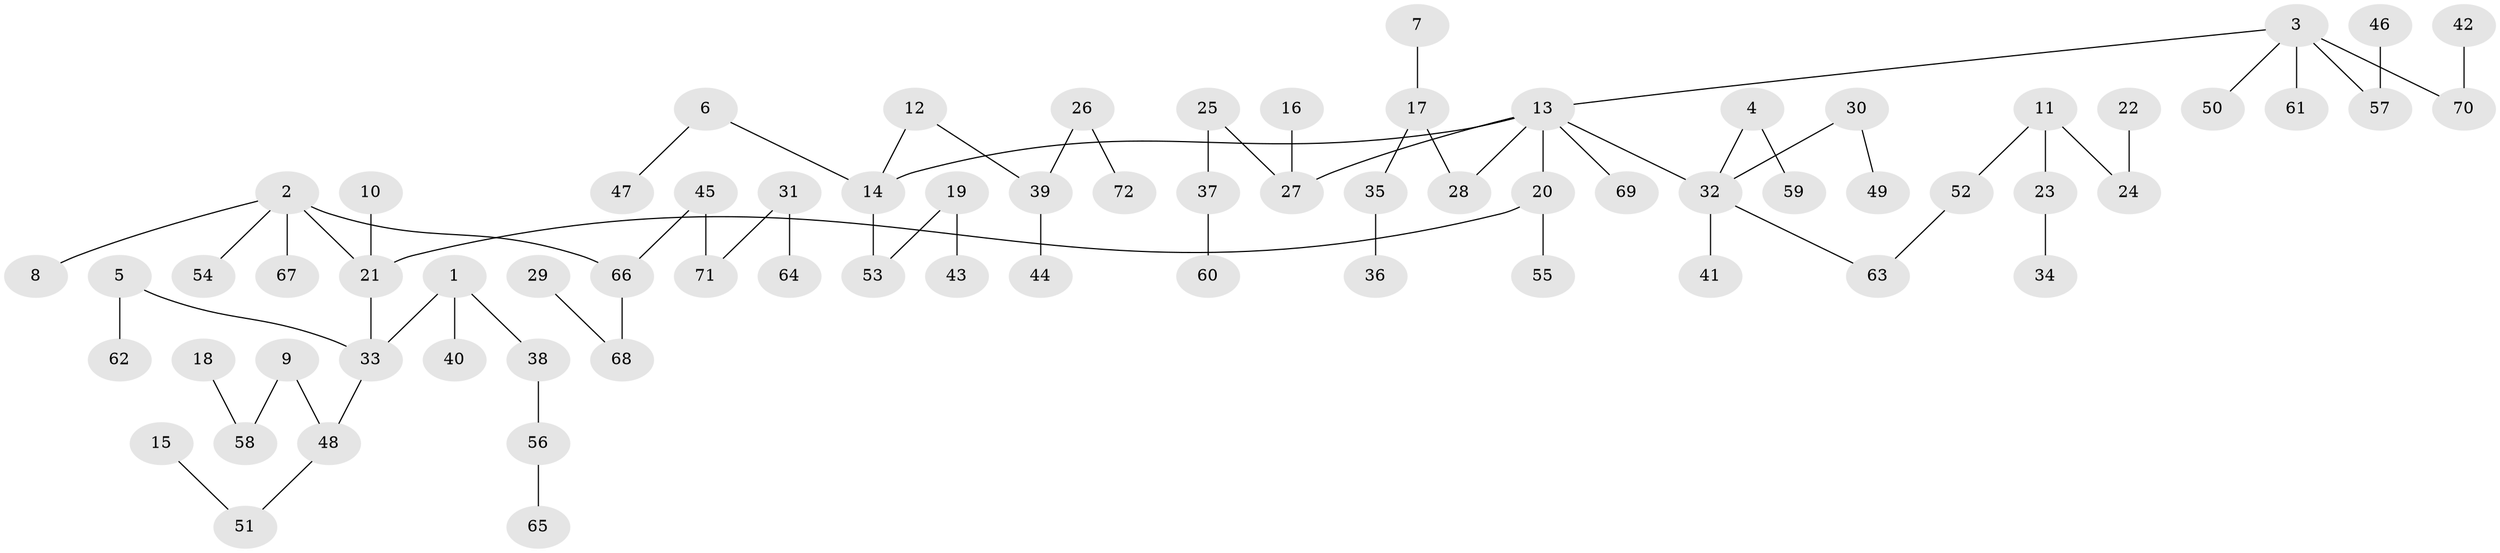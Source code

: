 // original degree distribution, {6: 0.02097902097902098, 3: 0.16783216783216784, 5: 0.02097902097902098, 1: 0.48951048951048953, 4: 0.04195804195804196, 8: 0.006993006993006993, 7: 0.006993006993006993, 2: 0.24475524475524477}
// Generated by graph-tools (version 1.1) at 2025/02/03/09/25 03:02:20]
// undirected, 72 vertices, 71 edges
graph export_dot {
graph [start="1"]
  node [color=gray90,style=filled];
  1;
  2;
  3;
  4;
  5;
  6;
  7;
  8;
  9;
  10;
  11;
  12;
  13;
  14;
  15;
  16;
  17;
  18;
  19;
  20;
  21;
  22;
  23;
  24;
  25;
  26;
  27;
  28;
  29;
  30;
  31;
  32;
  33;
  34;
  35;
  36;
  37;
  38;
  39;
  40;
  41;
  42;
  43;
  44;
  45;
  46;
  47;
  48;
  49;
  50;
  51;
  52;
  53;
  54;
  55;
  56;
  57;
  58;
  59;
  60;
  61;
  62;
  63;
  64;
  65;
  66;
  67;
  68;
  69;
  70;
  71;
  72;
  1 -- 33 [weight=1.0];
  1 -- 38 [weight=1.0];
  1 -- 40 [weight=1.0];
  2 -- 8 [weight=1.0];
  2 -- 21 [weight=1.0];
  2 -- 54 [weight=1.0];
  2 -- 66 [weight=1.0];
  2 -- 67 [weight=1.0];
  3 -- 13 [weight=1.0];
  3 -- 50 [weight=1.0];
  3 -- 57 [weight=1.0];
  3 -- 61 [weight=1.0];
  3 -- 70 [weight=1.0];
  4 -- 32 [weight=1.0];
  4 -- 59 [weight=1.0];
  5 -- 33 [weight=1.0];
  5 -- 62 [weight=1.0];
  6 -- 14 [weight=1.0];
  6 -- 47 [weight=1.0];
  7 -- 17 [weight=1.0];
  9 -- 48 [weight=1.0];
  9 -- 58 [weight=1.0];
  10 -- 21 [weight=1.0];
  11 -- 23 [weight=1.0];
  11 -- 24 [weight=1.0];
  11 -- 52 [weight=1.0];
  12 -- 14 [weight=1.0];
  12 -- 39 [weight=1.0];
  13 -- 14 [weight=1.0];
  13 -- 20 [weight=1.0];
  13 -- 27 [weight=1.0];
  13 -- 28 [weight=1.0];
  13 -- 32 [weight=1.0];
  13 -- 69 [weight=1.0];
  14 -- 53 [weight=1.0];
  15 -- 51 [weight=1.0];
  16 -- 27 [weight=1.0];
  17 -- 28 [weight=1.0];
  17 -- 35 [weight=1.0];
  18 -- 58 [weight=1.0];
  19 -- 43 [weight=1.0];
  19 -- 53 [weight=1.0];
  20 -- 21 [weight=1.0];
  20 -- 55 [weight=1.0];
  21 -- 33 [weight=1.0];
  22 -- 24 [weight=1.0];
  23 -- 34 [weight=1.0];
  25 -- 27 [weight=1.0];
  25 -- 37 [weight=1.0];
  26 -- 39 [weight=1.0];
  26 -- 72 [weight=1.0];
  29 -- 68 [weight=1.0];
  30 -- 32 [weight=1.0];
  30 -- 49 [weight=1.0];
  31 -- 64 [weight=1.0];
  31 -- 71 [weight=1.0];
  32 -- 41 [weight=1.0];
  32 -- 63 [weight=1.0];
  33 -- 48 [weight=1.0];
  35 -- 36 [weight=1.0];
  37 -- 60 [weight=1.0];
  38 -- 56 [weight=1.0];
  39 -- 44 [weight=1.0];
  42 -- 70 [weight=1.0];
  45 -- 66 [weight=1.0];
  45 -- 71 [weight=1.0];
  46 -- 57 [weight=1.0];
  48 -- 51 [weight=1.0];
  52 -- 63 [weight=1.0];
  56 -- 65 [weight=1.0];
  66 -- 68 [weight=1.0];
}
